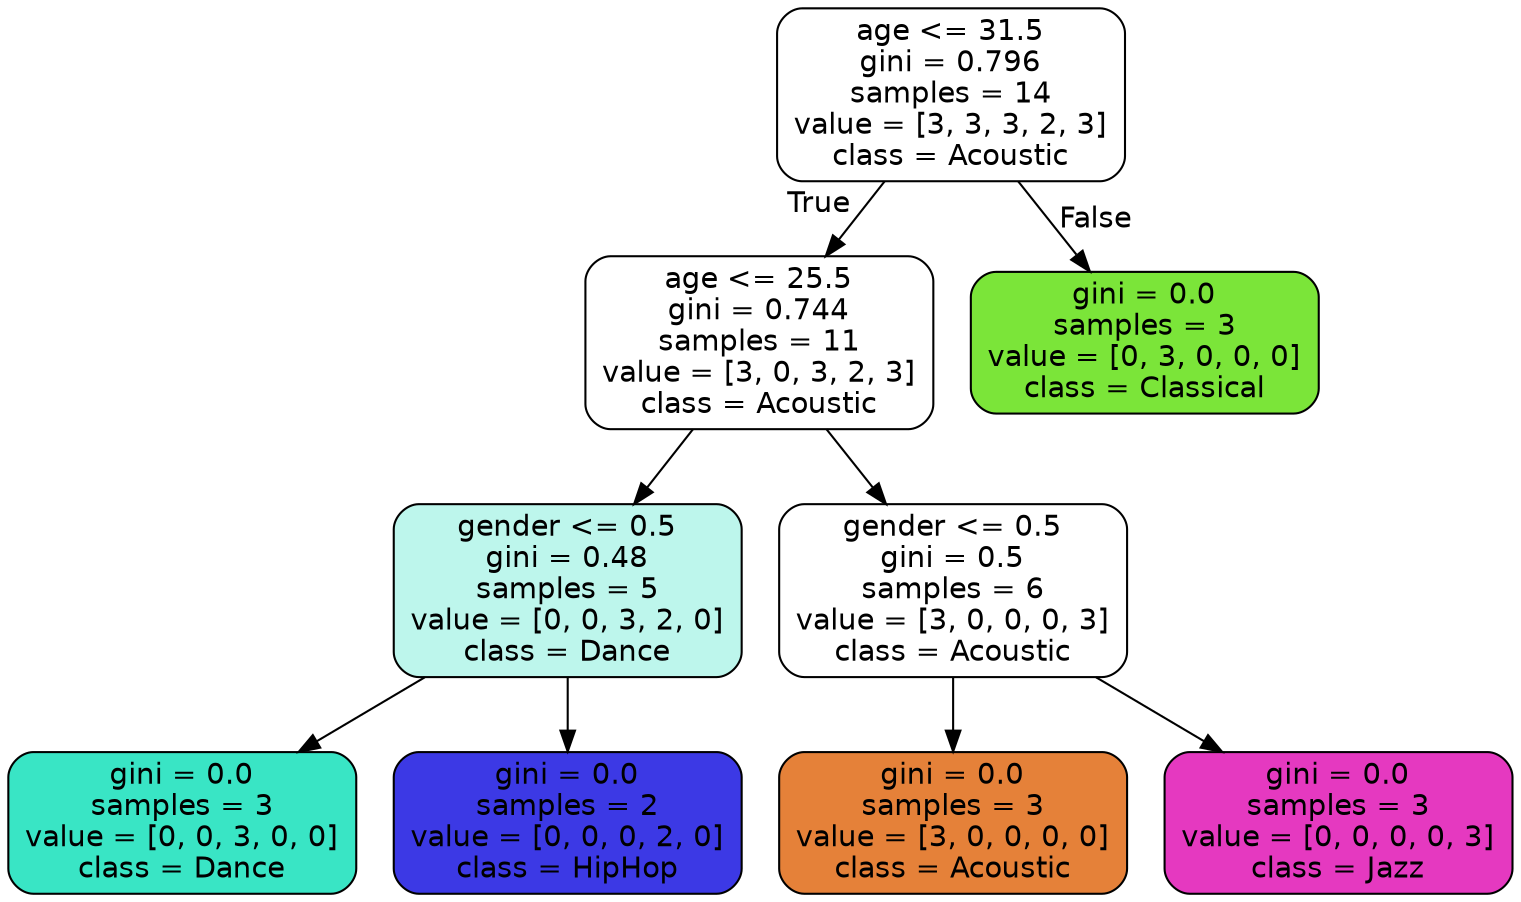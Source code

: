 digraph Tree {
node [shape=box, style="filled, rounded", color="black", fontname="helvetica"] ;
edge [fontname="helvetica"] ;
0 [label="age <= 31.5\ngini = 0.796\nsamples = 14\nvalue = [3, 3, 3, 2, 3]\nclass = Acoustic", fillcolor="#ffffff"] ;
1 [label="age <= 25.5\ngini = 0.744\nsamples = 11\nvalue = [3, 0, 3, 2, 3]\nclass = Acoustic", fillcolor="#ffffff"] ;
0 -> 1 [labeldistance=2.5, labelangle=45, headlabel="True"] ;
2 [label="gender <= 0.5\ngini = 0.48\nsamples = 5\nvalue = [0, 0, 3, 2, 0]\nclass = Dance", fillcolor="#bdf6ec"] ;
1 -> 2 ;
3 [label="gini = 0.0\nsamples = 3\nvalue = [0, 0, 3, 0, 0]\nclass = Dance", fillcolor="#39e5c5"] ;
2 -> 3 ;
4 [label="gini = 0.0\nsamples = 2\nvalue = [0, 0, 0, 2, 0]\nclass = HipHop", fillcolor="#3c39e5"] ;
2 -> 4 ;
5 [label="gender <= 0.5\ngini = 0.5\nsamples = 6\nvalue = [3, 0, 0, 0, 3]\nclass = Acoustic", fillcolor="#ffffff"] ;
1 -> 5 ;
6 [label="gini = 0.0\nsamples = 3\nvalue = [3, 0, 0, 0, 0]\nclass = Acoustic", fillcolor="#e58139"] ;
5 -> 6 ;
7 [label="gini = 0.0\nsamples = 3\nvalue = [0, 0, 0, 0, 3]\nclass = Jazz", fillcolor="#e539c0"] ;
5 -> 7 ;
8 [label="gini = 0.0\nsamples = 3\nvalue = [0, 3, 0, 0, 0]\nclass = Classical", fillcolor="#7be539"] ;
0 -> 8 [labeldistance=2.5, labelangle=-45, headlabel="False"] ;
}
